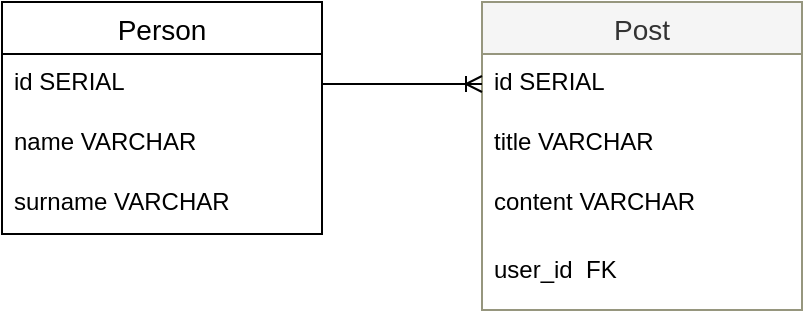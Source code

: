 <mxfile version="16.5.6" type="device"><diagram id="X0cElctHSP1GPvm3nWo8" name="Page-1"><mxGraphModel dx="1102" dy="582" grid="1" gridSize="10" guides="1" tooltips="1" connect="1" arrows="1" fold="1" page="1" pageScale="1" pageWidth="827" pageHeight="1169" math="0" shadow="0"><root><mxCell id="0"/><mxCell id="1" parent="0"/><mxCell id="Xp-7Fnyqwm3H4ZHY_Fwc-1" value="Post" style="swimlane;fontStyle=0;childLayout=stackLayout;horizontal=1;startSize=26;horizontalStack=0;resizeParent=1;resizeParentMax=0;resizeLast=0;collapsible=1;marginBottom=0;align=center;fontSize=14;fillColor=#f5f5f5;fontColor=#333333;strokeColor=#96967E;" vertex="1" parent="1"><mxGeometry x="440" y="150" width="160" height="154" as="geometry"><mxRectangle x="450" y="150" width="60" height="26" as="alternateBounds"/></mxGeometry></mxCell><mxCell id="Xp-7Fnyqwm3H4ZHY_Fwc-2" value="id SERIAL" style="text;strokeColor=none;fillColor=none;spacingLeft=4;spacingRight=4;overflow=hidden;rotatable=0;points=[[0,0.5],[1,0.5]];portConstraint=eastwest;fontSize=12;" vertex="1" parent="Xp-7Fnyqwm3H4ZHY_Fwc-1"><mxGeometry y="26" width="160" height="30" as="geometry"/></mxCell><mxCell id="Xp-7Fnyqwm3H4ZHY_Fwc-3" value="title VARCHAR" style="text;strokeColor=none;fillColor=none;spacingLeft=4;spacingRight=4;overflow=hidden;rotatable=0;points=[[0,0.5],[1,0.5]];portConstraint=eastwest;fontSize=12;" vertex="1" parent="Xp-7Fnyqwm3H4ZHY_Fwc-1"><mxGeometry y="56" width="160" height="30" as="geometry"/></mxCell><mxCell id="Xp-7Fnyqwm3H4ZHY_Fwc-4" value="content VARCHAR" style="text;strokeColor=none;fillColor=none;spacingLeft=4;spacingRight=4;overflow=hidden;rotatable=0;points=[[0,0.5],[1,0.5]];portConstraint=eastwest;fontSize=12;" vertex="1" parent="Xp-7Fnyqwm3H4ZHY_Fwc-1"><mxGeometry y="86" width="160" height="34" as="geometry"/></mxCell><mxCell id="Xp-7Fnyqwm3H4ZHY_Fwc-11" value="user_id  FK" style="text;strokeColor=none;fillColor=none;spacingLeft=4;spacingRight=4;overflow=hidden;rotatable=0;points=[[0,0.5],[1,0.5]];portConstraint=eastwest;fontSize=12;" vertex="1" parent="Xp-7Fnyqwm3H4ZHY_Fwc-1"><mxGeometry y="120" width="160" height="34" as="geometry"/></mxCell><mxCell id="Xp-7Fnyqwm3H4ZHY_Fwc-5" value="Person" style="swimlane;fontStyle=0;childLayout=stackLayout;horizontal=1;startSize=26;horizontalStack=0;resizeParent=1;resizeParentMax=0;resizeLast=0;collapsible=1;marginBottom=0;align=center;fontSize=14;" vertex="1" parent="1"><mxGeometry x="200" y="150" width="160" height="116" as="geometry"/></mxCell><mxCell id="Xp-7Fnyqwm3H4ZHY_Fwc-6" value="id SERIAL" style="text;strokeColor=none;fillColor=none;spacingLeft=4;spacingRight=4;overflow=hidden;rotatable=0;points=[[0,0.5],[1,0.5]];portConstraint=eastwest;fontSize=12;" vertex="1" parent="Xp-7Fnyqwm3H4ZHY_Fwc-5"><mxGeometry y="26" width="160" height="30" as="geometry"/></mxCell><mxCell id="Xp-7Fnyqwm3H4ZHY_Fwc-7" value="name VARCHAR" style="text;strokeColor=none;fillColor=none;spacingLeft=4;spacingRight=4;overflow=hidden;rotatable=0;points=[[0,0.5],[1,0.5]];portConstraint=eastwest;fontSize=12;" vertex="1" parent="Xp-7Fnyqwm3H4ZHY_Fwc-5"><mxGeometry y="56" width="160" height="30" as="geometry"/></mxCell><mxCell id="Xp-7Fnyqwm3H4ZHY_Fwc-8" value="surname VARCHAR" style="text;strokeColor=none;fillColor=none;spacingLeft=4;spacingRight=4;overflow=hidden;rotatable=0;points=[[0,0.5],[1,0.5]];portConstraint=eastwest;fontSize=12;" vertex="1" parent="Xp-7Fnyqwm3H4ZHY_Fwc-5"><mxGeometry y="86" width="160" height="30" as="geometry"/></mxCell><mxCell id="Xp-7Fnyqwm3H4ZHY_Fwc-14" value="" style="edgeStyle=entityRelationEdgeStyle;fontSize=12;html=1;endArrow=ERoneToMany;rounded=0;entryX=0;entryY=0.5;entryDx=0;entryDy=0;" edge="1" parent="1" source="Xp-7Fnyqwm3H4ZHY_Fwc-6" target="Xp-7Fnyqwm3H4ZHY_Fwc-2"><mxGeometry width="100" height="100" relative="1" as="geometry"><mxPoint x="350" y="380" as="sourcePoint"/><mxPoint x="450" y="280" as="targetPoint"/></mxGeometry></mxCell></root></mxGraphModel></diagram></mxfile>